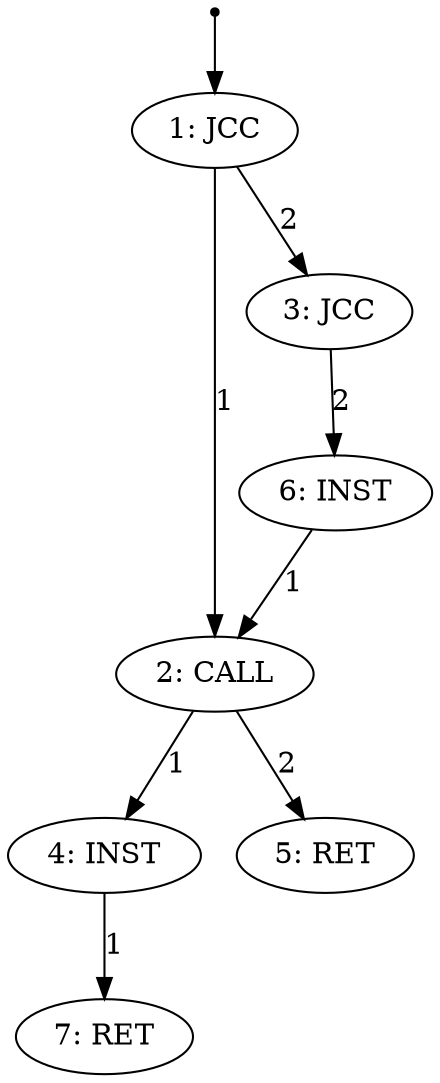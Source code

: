 digraph G{
"0" [shape="point"]
"1" [label="1: JCC"]
"2" [label="2: CALL"]
"3" [label="4: INST"]
"4" [label="7: RET"]
"5" [label="5: RET"]
"6" [label="3: JCC"]
"7" [label="6: INST"]
"0" -> "1"
"1"->"2" [label="1"]
"2"->"3" [label="1"]
"3"->"4" [label="1"]
"2"->"5" [label="2"]
"1"->"6" [label="2"]
"6"->"7" [label="2"]
"7"->"2" [label="1"]
}
